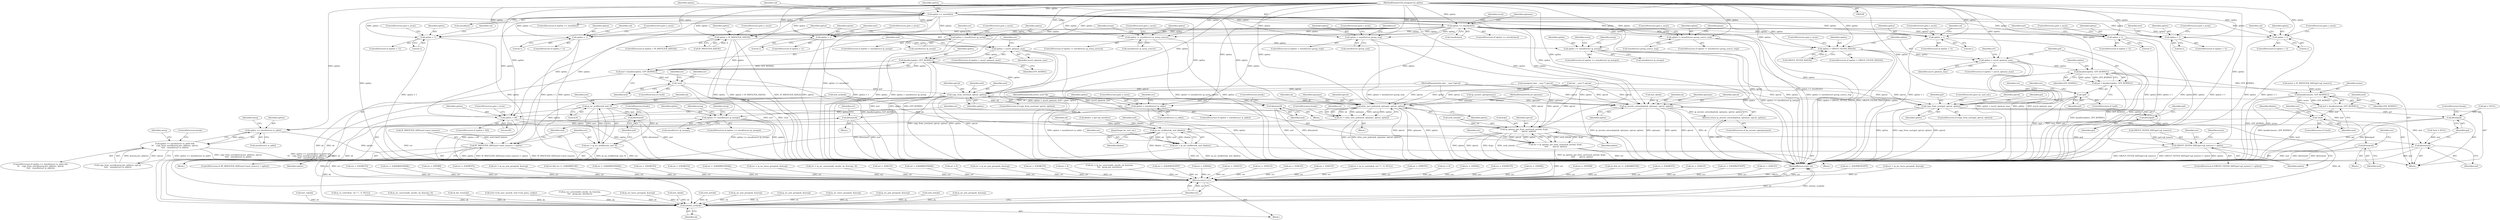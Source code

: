 digraph "0_linux_f6d8bd051c391c1c0458a30b2a7abcd939329259_26@API" {
"1000227" [label="(Call,optlen >= sizeof(char))"];
"1000211" [label="(Call,optlen >= sizeof(int))"];
"1000113" [label="(MethodParameterIn,unsigned int optlen)"];
"1000251" [label="(Call,ip_mroute_setsockopt(sk, optname, optval, optlen))"];
"1000250" [label="(Return,return ip_mroute_setsockopt(sk, optname, optval, optlen);)"];
"1000271" [label="(Call,optlen > 40)"];
"1000277" [label="(Call,ip_options_get_from_user(sock_net(sk), &opt,\n \t\t\t\t\t       optval, optlen))"];
"1000275" [label="(Call,err = ip_options_get_from_user(sock_net(sk), &opt,\n \t\t\t\t\t       optval, optlen))"];
"1001712" [label="(Return,return err;)"];
"1000505" [label="(Call,optlen < 1)"];
"1000615" [label="(Call,optlen < 1)"];
"1000644" [label="(Call,optlen < 1)"];
"1000671" [label="(Call,optlen < sizeof(struct in_addr))"];
"1000681" [label="(Call,optlen >= sizeof(struct ip_mreqn))"];
"1000704" [label="(Call,optlen >= sizeof(struct in_addr))"];
"1000703" [label="(Call,optlen >= sizeof(struct in_addr) &&\n\t\t\t    copy_from_user(&mreq.imr_address, optval,\n\t\t\t\t\t   sizeof(struct in_addr)))"];
"1000837" [label="(Call,optlen < sizeof(struct ip_mreq))"];
"1000847" [label="(Call,optlen >= sizeof(struct ip_mreqn))"];
"1000898" [label="(Call,optlen < IP_MSFILTER_SIZE(0))"];
"1000904" [label="(Call,optlen > sysctl_optmem_max)"];
"1000915" [label="(Call,kmalloc(optlen, GFP_KERNEL))"];
"1000913" [label="(Call,msf = kmalloc(optlen, GFP_KERNEL))"];
"1000919" [label="(Call,!msf)"];
"1000932" [label="(Call,copy_from_user(msf, optval, optlen))"];
"1000937" [label="(Call,kfree(msf))"];
"1000953" [label="(Call,kfree(msf))"];
"1000961" [label="(Call,IP_MSFILTER_SIZE(msf->imsf_numsrc) > optlen)"];
"1000968" [label="(Call,kfree(msf))"];
"1000977" [label="(Call,ip_mc_msfilter(sk, msf, 0))"];
"1000975" [label="(Call,err = ip_mc_msfilter(sk, msf, 0))"];
"1000981" [label="(Call,kfree(msf))"];
"1001710" [label="(Call,release_sock(sk))"];
"1000993" [label="(Call,optlen != sizeof(struct ip_mreq_source))"];
"1001109" [label="(Call,optlen < sizeof(struct group_req))"];
"1001190" [label="(Call,optlen != sizeof(struct group_source_req))"];
"1001390" [label="(Call,optlen < GROUP_FILTER_SIZE(0))"];
"1001396" [label="(Call,optlen > sysctl_optmem_max)"];
"1001407" [label="(Call,kmalloc(optlen, GFP_KERNEL))"];
"1001405" [label="(Call,gsf = kmalloc(optlen, GFP_KERNEL))"];
"1001411" [label="(Call,!gsf)"];
"1001424" [label="(Call,copy_from_user(gsf, optval, optlen))"];
"1001448" [label="(Call,GROUP_FILTER_SIZE(gsf->gf_numsrc) > optlen)"];
"1001577" [label="(Call,kfree(gsf))"];
"1001591" [label="(Call,kfree(gsf))"];
"1001468" [label="(Call,kmalloc(msize, GFP_KERNEL))"];
"1001466" [label="(Call,msf = kmalloc(msize, GFP_KERNEL))"];
"1001472" [label="(Call,!msf)"];
"1001584" [label="(Call,ip_mc_msfilter(sk, msf, ifindex))"];
"1001582" [label="(Call,err = ip_mc_msfilter(sk, msf, ifindex))"];
"1001589" [label="(Call,kfree(msf))"];
"1001596" [label="(Call,optlen < 1)"];
"1001628" [label="(Call,optlen < 1)"];
"1001653" [label="(Call,xfrm_user_policy(sk, optname, optval, optlen))"];
"1001651" [label="(Call,err = xfrm_user_policy(sk, optname, optval, optlen))"];
"1001671" [label="(Call,optlen < 1)"];
"1001685" [label="(Call,optlen < 1)"];
"1000508" [label="(ControlStructure,goto e_inval;)"];
"1001415" [label="(Identifier,err)"];
"1001685" [label="(Call,optlen < 1)"];
"1000905" [label="(Identifier,optlen)"];
"1000506" [label="(Identifier,optlen)"];
"1001425" [label="(Identifier,gsf)"];
"1001115" [label="(Identifier,err)"];
"1001656" [label="(Identifier,optval)"];
"1000295" [label="(Call,inet_csk(sk))"];
"1000507" [label="(Literal,1)"];
"1001390" [label="(Call,optlen < GROUP_FILTER_SIZE(0))"];
"1001395" [label="(ControlStructure,if (optlen > sysctl_optmem_max))"];
"1000673" [label="(Call,sizeof(struct in_addr))"];
"1001687" [label="(Literal,1)"];
"1000826" [label="(Call,err = -EPROTO)"];
"1001453" [label="(Identifier,optlen)"];
"1000981" [label="(Call,kfree(msf))"];
"1001713" [label="(Identifier,err)"];
"1001592" [label="(Identifier,gsf)"];
"1000969" [label="(Identifier,msf)"];
"1000670" [label="(ControlStructure,if (optlen < sizeof(struct in_addr)))"];
"1000210" [label="(ControlStructure,if (optlen >= sizeof(int)))"];
"1000704" [label="(Call,optlen >= sizeof(struct in_addr))"];
"1000235" [label="(Identifier,ucval)"];
"1000961" [label="(Call,IP_MSFILTER_SIZE(msf->imsf_numsrc) > optlen)"];
"1000247" [label="(ControlStructure,if (ip_mroute_opt(optname)))"];
"1000254" [label="(Identifier,optval)"];
"1000997" [label="(ControlStructure,goto e_inval;)"];
"1000253" [label="(Identifier,optname)"];
"1001579" [label="(Call,gsf = NULL)"];
"1001394" [label="(ControlStructure,goto e_inval;)"];
"1001408" [label="(Identifier,optlen)"];
"1000213" [label="(Call,sizeof(int))"];
"1000276" [label="(Identifier,err)"];
"1001467" [label="(Identifier,msf)"];
"1000274" [label="(ControlStructure,goto e_inval;)"];
"1001618" [label="(Call,ip_ra_control(sk, val ? 1 : 0, NULL))"];
"1001094" [label="(Call,ip_mc_source(add, omode, sk, &mreqs, 0))"];
"1000256" [label="(Call,err = 0)"];
"1000919" [label="(Call,!msf)"];
"1000849" [label="(Call,sizeof(struct ip_mreqn))"];
"1001392" [label="(Call,GROUP_FILTER_SIZE(0))"];
"1001412" [label="(Identifier,gsf)"];
"1000112" [label="(MethodParameterIn,char __user *optval)"];
"1001652" [label="(Identifier,err)"];
"1000864" [label="(Identifier,mreq)"];
"1000933" [label="(Identifier,msf)"];
"1001673" [label="(Literal,1)"];
"1000273" [label="(Literal,40)"];
"1000938" [label="(Identifier,msf)"];
"1000680" [label="(ControlStructure,if (optlen >= sizeof(struct ip_mreqn)))"];
"1000212" [label="(Identifier,optlen)"];
"1000953" [label="(Call,kfree(msf))"];
"1001674" [label="(ControlStructure,goto e_inval;)"];
"1000785" [label="(Call,err = -EINVAL)"];
"1001442" [label="(Call,err = -ENOBUFS)"];
"1000970" [label="(Call,err = -EINVAL)"];
"1000982" [label="(Identifier,msf)"];
"1000500" [label="(Call,sk_dst_reset(sk))"];
"1000277" [label="(Call,ip_options_get_from_user(sock_net(sk), &opt,\n \t\t\t\t\t       optval, optlen))"];
"1000915" [label="(Call,kmalloc(optlen, GFP_KERNEL))"];
"1001396" [label="(Call,optlen > sysctl_optmem_max)"];
"1001420" [label="(Identifier,err)"];
"1001398" [label="(Identifier,sysctl_optmem_max)"];
"1001677" [label="(Identifier,inet)"];
"1000689" [label="(Identifier,mreq)"];
"1000706" [label="(Call,sizeof(struct in_addr))"];
"1001711" [label="(Identifier,sk)"];
"1000909" [label="(Identifier,err)"];
"1000962" [label="(Call,IP_MSFILTER_SIZE(msf->imsf_numsrc))"];
"1001109" [label="(Call,optlen < sizeof(struct group_req))"];
"1001582" [label="(Call,err = ip_mc_msfilter(sk, msf, ifindex))"];
"1001665" [label="(Call,err = -EPERM)"];
"1000343" [label="(Call,icsk->icsk_sync_mss(sk, icsk->icsk_pmtu_cookie))"];
"1001376" [label="(Block,)"];
"1001476" [label="(Identifier,err)"];
"1001595" [label="(ControlStructure,if (optlen < 1))"];
"1001630" [label="(Literal,1)"];
"1000683" [label="(Call,sizeof(struct ip_mreqn))"];
"1001411" [label="(Call,!gsf)"];
"1001654" [label="(Identifier,sk)"];
"1001634" [label="(Identifier,inet)"];
"1000931" [label="(ControlStructure,if (copy_from_user(msf, optval, optlen)))"];
"1001589" [label="(Call,kfree(msf))"];
"1001071" [label="(Call,err && err != -EADDRINUSE)"];
"1001409" [label="(Identifier,GFP_KERNEL)"];
"1001414" [label="(Call,err = -ENOBUFS)"];
"1000617" [label="(Literal,1)"];
"1001597" [label="(Identifier,optlen)"];
"1000275" [label="(Call,err = ip_options_get_from_user(sock_net(sk), &opt,\n \t\t\t\t\t       optval, optlen))"];
"1000676" [label="(Call,err = -EFAULT)"];
"1000270" [label="(ControlStructure,if (optlen > 40))"];
"1000646" [label="(Literal,1)"];
"1000954" [label="(Identifier,msf)"];
"1001593" [label="(ControlStructure,break;)"];
"1000932" [label="(Call,copy_from_user(msf, optval, optlen))"];
"1000559" [label="(Call,err = -ENOPROTOOPT)"];
"1001670" [label="(ControlStructure,if (optlen < 1))"];
"1000960" [label="(ControlStructure,if (IP_MSFILTER_SIZE(msf->imsf_numsrc) > optlen))"];
"1000927" [label="(Call,err = -EFAULT)"];
"1000614" [label="(ControlStructure,if (optlen < 1))"];
"1001631" [label="(ControlStructure,goto e_inval;)"];
"1001428" [label="(ControlStructure,goto mc_msf_out;)"];
"1001705" [label="(Call,err = -ENOPROTOOPT)"];
"1000917" [label="(Identifier,GFP_KERNEL)"];
"1001591" [label="(Call,kfree(gsf))"];
"1000980" [label="(Literal,0)"];
"1001599" [label="(ControlStructure,goto e_inval;)"];
"1000836" [label="(ControlStructure,if (optlen < sizeof(struct ip_mreq)))"];
"1000903" [label="(ControlStructure,if (optlen > sysctl_optmem_max))"];
"1000280" [label="(Call,&opt)"];
"1001423" [label="(ControlStructure,if (copy_from_user(gsf, optval, optlen)))"];
"1000621" [label="(Identifier,val)"];
"1001460" [label="(Call,msize = IP_MSFILTER_SIZE(gsf->gf_numsrc))"];
"1001651" [label="(Call,err = xfrm_user_policy(sk, optname, optval, optlen))"];
"1000111" [label="(MethodParameterIn,int optname)"];
"1000916" [label="(Identifier,optlen)"];
"1000887" [label="(Call,err = ip_mc_leave_group(sk, &mreq))"];
"1000895" [label="(Block,)"];
"1000904" [label="(Call,optlen > sysctl_optmem_max)"];
"1000705" [label="(Identifier,optlen)"];
"1000920" [label="(Identifier,msf)"];
"1001584" [label="(Call,ip_mc_msfilter(sk, msf, ifindex))"];
"1001365" [label="(Call,ip_mc_source(add, omode, sk, &mreqs,\n\t\t\t\t   greqs.gsr_interface))"];
"1001577" [label="(Call,kfree(gsf))"];
"1000993" [label="(Call,optlen != sizeof(struct ip_mreq_source))"];
"1001583" [label="(Identifier,err)"];
"1001470" [label="(Identifier,GFP_KERNEL)"];
"1001473" [label="(Identifier,msf)"];
"1000955" [label="(Call,err = -ENOBUFS)"];
"1000976" [label="(Identifier,err)"];
"1001194" [label="(ControlStructure,goto e_inval;)"];
"1000977" [label="(Call,ip_mc_msfilter(sk, msf, 0))"];
"1001448" [label="(Call,GROUP_FILTER_SIZE(gsf->gf_numsrc) > optlen)"];
"1001189" [label="(ControlStructure,if (optlen != sizeof(struct group_source_req)))"];
"1001174" [label="(Call,ip_mc_leave_group(sk, &mreq))"];
"1001627" [label="(ControlStructure,if (optlen < 1))"];
"1000647" [label="(ControlStructure,goto e_inval;)"];
"1001391" [label="(Identifier,optlen)"];
"1000250" [label="(Return,return ip_mroute_setsockopt(sk, optname, optval, optlen);)"];
"1000265" [label="(Block,)"];
"1000832" [label="(Call,inet_sk(sk))"];
"1001712" [label="(Return,return err;)"];
"1000775" [label="(Call,err = -EADDRNOTAVAIL)"];
"1001688" [label="(ControlStructure,goto e_inval;)"];
"1000837" [label="(Call,optlen < sizeof(struct ip_mreq))"];
"1000978" [label="(Identifier,sk)"];
"1001642" [label="(Call,err = -EPERM)"];
"1001603" [label="(Identifier,val)"];
"1000283" [label="(Identifier,optlen)"];
"1001475" [label="(Call,err = -ENOBUFS)"];
"1000952" [label="(Block,)"];
"1000880" [label="(Call,err = ip_mc_join_group(sk, &mreq))"];
"1001335" [label="(Call,err && err != -EADDRINUSE)"];
"1000966" [label="(Identifier,optlen)"];
"1000944" [label="(Identifier,msf)"];
"1001629" [label="(Identifier,optlen)"];
"1001585" [label="(Identifier,sk)"];
"1000227" [label="(Call,optlen >= sizeof(char))"];
"1001447" [label="(ControlStructure,if (GROUP_FILTER_SIZE(gsf->gf_numsrc) > optlen))"];
"1000109" [label="(MethodParameterIn,struct sock *sk)"];
"1001225" [label="(Call,err = -EADDRNOTAVAIL)"];
"1000995" [label="(Call,sizeof(struct ip_mreq_source))"];
"1001405" [label="(Call,gsf = kmalloc(optlen, GFP_KERNEL))"];
"1000847" [label="(Call,optlen >= sizeof(struct ip_mreqn))"];
"1000720" [label="(Identifier,mreq)"];
"1000236" [label="(Call,(unsigned char __user *) optval)"];
"1001424" [label="(Call,copy_from_user(gsf, optval, optlen))"];
"1000682" [label="(Identifier,optlen)"];
"1000263" [label="(Block,)"];
"1001466" [label="(Call,msf = kmalloc(msize, GFP_KERNEL))"];
"1000681" [label="(Call,optlen >= sizeof(struct ip_mreqn))"];
"1000922" [label="(Call,err = -ENOBUFS)"];
"1000848" [label="(Identifier,optlen)"];
"1000251" [label="(Call,ip_mroute_setsockopt(sk, optname, optval, optlen))"];
"1001461" [label="(Identifier,msize)"];
"1000936" [label="(Block,)"];
"1001684" [label="(ControlStructure,if (optlen < 1))"];
"1001400" [label="(Call,err = -ENOBUFS)"];
"1001192" [label="(Call,sizeof(struct group_source_req))"];
"1000716" [label="(ControlStructure,break;)"];
"1000913" [label="(Call,msf = kmalloc(optlen, GFP_KERNEL))"];
"1001587" [label="(Identifier,ifindex)"];
"1000939" [label="(ControlStructure,break;)"];
"1001469" [label="(Identifier,msize)"];
"1000282" [label="(Identifier,optval)"];
"1000285" [label="(Identifier,err)"];
"1000971" [label="(Identifier,err)"];
"1001500" [label="(Call,err = -EADDRNOTAVAIL)"];
"1001401" [label="(Identifier,err)"];
"1001108" [label="(ControlStructure,if (optlen < sizeof(struct group_req)))"];
"1001580" [label="(Identifier,gsf)"];
"1001672" [label="(Identifier,optlen)"];
"1000248" [label="(Call,ip_mroute_opt(optname))"];
"1000838" [label="(Identifier,optlen)"];
"1000902" [label="(ControlStructure,goto e_inval;)"];
"1000271" [label="(Call,optlen > 40)"];
"1001426" [label="(Identifier,optval)"];
"1001628" [label="(Call,optlen < 1)"];
"1001471" [label="(ControlStructure,if (!msf))"];
"1001172" [label="(Call,err = ip_mc_leave_group(sk, &mreq))"];
"1000671" [label="(Call,optlen < sizeof(struct in_addr))"];
"1000615" [label="(Call,optlen < 1)"];
"1000750" [label="(Call,sock_net(sk))"];
"1001092" [label="(Call,err = ip_mc_source(add, omode, sk, &mreqs, 0))"];
"1000672" [label="(Identifier,optlen)"];
"1001598" [label="(Literal,1)"];
"1001655" [label="(Identifier,optname)"];
"1000643" [label="(ControlStructure,if (optlen < 1))"];
"1001066" [label="(Call,ip_mc_join_group(sk, &mreq))"];
"1000839" [label="(Call,sizeof(struct ip_mreq))"];
"1001449" [label="(Call,GROUP_FILTER_SIZE(gsf->gf_numsrc))"];
"1000229" [label="(Call,sizeof(char))"];
"1000900" [label="(Call,IP_MSFILTER_SIZE(0))"];
"1000645" [label="(Identifier,optlen)"];
"1000937" [label="(Call,kfree(msf))"];
"1000934" [label="(Identifier,optval)"];
"1000272" [label="(Identifier,optlen)"];
"1000842" [label="(Call,err = -EFAULT)"];
"1000113" [label="(MethodParameterIn,unsigned int optlen)"];
"1001653" [label="(Call,xfrm_user_policy(sk, optname, optval, optlen))"];
"1001407" [label="(Call,kmalloc(optlen, GFP_KERNEL))"];
"1001533" [label="(Call,err = -EADDRNOTAVAIL)"];
"1000979" [label="(Identifier,msf)"];
"1001481" [label="(Identifier,ifindex)"];
"1000219" [label="(Call,(int __user *) optval)"];
"1000743" [label="(Call,err = 0)"];
"1000897" [label="(ControlStructure,if (optlen < IP_MSFILTER_SIZE(0)))"];
"1000956" [label="(Identifier,err)"];
"1001110" [label="(Identifier,optlen)"];
"1000644" [label="(Call,optlen < 1)"];
"1001191" [label="(Identifier,optlen)"];
"1000211" [label="(Call,optlen >= sizeof(int))"];
"1001578" [label="(Identifier,gsf)"];
"1000711" [label="(Identifier,mreq)"];
"1001588" [label="(JumpTarget,mc_msf_out:)"];
"1001113" [label="(ControlStructure,goto e_inval;)"];
"1000992" [label="(ControlStructure,if (optlen != sizeof(struct ip_mreq_source)))"];
"1001379" [label="(Call,*msf = NULL)"];
"1001657" [label="(Identifier,optlen)"];
"1000923" [label="(Identifier,err)"];
"1000226" [label="(ControlStructure,if (optlen >= sizeof(char)))"];
"1001167" [label="(Call,ip_mc_join_group(sk, &mreq))"];
"1000994" [label="(Identifier,optlen)"];
"1000889" [label="(Call,ip_mc_leave_group(sk, &mreq))"];
"1000249" [label="(Identifier,optname)"];
"1001720" [label="(MethodReturn,static int)"];
"1000708" [label="(Call,copy_from_user(&mreq.imr_address, optval,\n\t\t\t\t\t   sizeof(struct in_addr)))"];
"1000882" [label="(Call,ip_mc_join_group(sk, &mreq))"];
"1001165" [label="(Call,err = ip_mc_join_group(sk, &mreq))"];
"1000618" [label="(ControlStructure,goto e_inval;)"];
"1000118" [label="(Call,inet_sk(sk))"];
"1000908" [label="(Call,err = -ENOBUFS)"];
"1000899" [label="(Identifier,optlen)"];
"1000770" [label="(Call,sock_net(sk))"];
"1000512" [label="(Identifier,val)"];
"1001596" [label="(Call,optlen < 1)"];
"1001671" [label="(Call,optlen < 1)"];
"1001692" [label="(Identifier,val)"];
"1000818" [label="(Call,err = 0)"];
"1000616" [label="(Identifier,optlen)"];
"1000928" [label="(Identifier,err)"];
"1001363" [label="(Call,err = ip_mc_source(add, omode, sk, &mreqs,\n\t\t\t\t   greqs.gsr_interface))"];
"1000278" [label="(Call,sock_net(sk))"];
"1000675" [label="(ControlStructure,goto e_inval;)"];
"1000228" [label="(Identifier,optlen)"];
"1001480" [label="(Call,ifindex = gsf->gf_interface)"];
"1001456" [label="(Identifier,err)"];
"1000975" [label="(Call,err = ip_mc_msfilter(sk, msf, 0))"];
"1000537" [label="(Call,err = -ENOPROTOOPT)"];
"1000935" [label="(Identifier,optlen)"];
"1001330" [label="(Call,ip_mc_join_group(sk, &mreq))"];
"1001389" [label="(ControlStructure,if (optlen < GROUP_FILTER_SIZE(0)))"];
"1001590" [label="(Identifier,msf)"];
"1000114" [label="(Block,)"];
"1001710" [label="(Call,release_sock(sk))"];
"1000843" [label="(Identifier,err)"];
"1001455" [label="(Call,err = -EINVAL)"];
"1000504" [label="(ControlStructure,if (optlen < 1))"];
"1000967" [label="(Block,)"];
"1001001" [label="(Identifier,mreqs)"];
"1001410" [label="(ControlStructure,if (!gsf))"];
"1000983" [label="(ControlStructure,break;)"];
"1000918" [label="(ControlStructure,if (!msf))"];
"1000968" [label="(Call,kfree(msf))"];
"1001397" [label="(Identifier,optlen)"];
"1001658" [label="(ControlStructure,break;)"];
"1001006" [label="(Call,err = -EFAULT)"];
"1001433" [label="(Identifier,gsf)"];
"1001419" [label="(Call,err = -EFAULT)"];
"1001190" [label="(Call,optlen != sizeof(struct group_source_req))"];
"1001427" [label="(Identifier,optlen)"];
"1000698" [label="(Identifier,mreq)"];
"1001406" [label="(Identifier,gsf)"];
"1000846" [label="(ControlStructure,if (optlen >= sizeof(struct ip_mreqn)))"];
"1001203" [label="(Call,err = -EFAULT)"];
"1000914" [label="(Identifier,msf)"];
"1000677" [label="(Identifier,err)"];
"1001198" [label="(Identifier,greqs)"];
"1000906" [label="(Identifier,sysctl_optmem_max)"];
"1001111" [label="(Call,sizeof(struct group_req))"];
"1000703" [label="(Call,optlen >= sizeof(struct in_addr) &&\n\t\t\t    copy_from_user(&mreq.imr_address, optval,\n\t\t\t\t\t   sizeof(struct in_addr)))"];
"1001114" [label="(Call,err = -EFAULT)"];
"1000841" [label="(ControlStructure,goto e_inval;)"];
"1000505" [label="(Call,optlen < 1)"];
"1001468" [label="(Call,kmalloc(msize, GFP_KERNEL))"];
"1000650" [label="(Identifier,inet)"];
"1000259" [label="(Call,lock_sock(sk))"];
"1001616" [label="(Call,err = ip_ra_control(sk, val ? 1 : 0, NULL))"];
"1001686" [label="(Identifier,optlen)"];
"1000898" [label="(Call,optlen < IP_MSFILTER_SIZE(0))"];
"1000855" [label="(Identifier,mreq)"];
"1000702" [label="(ControlStructure,if (optlen >= sizeof(struct in_addr) &&\n\t\t\t    copy_from_user(&mreq.imr_address, optval,\n\t\t\t\t\t   sizeof(struct in_addr))))"];
"1001472" [label="(Call,!msf)"];
"1000218" [label="(Identifier,val)"];
"1000252" [label="(Identifier,sk)"];
"1001586" [label="(Identifier,msf)"];
"1000255" [label="(Identifier,optlen)"];
"1000227" -> "1000226"  [label="AST: "];
"1000227" -> "1000229"  [label="CFG: "];
"1000228" -> "1000227"  [label="AST: "];
"1000229" -> "1000227"  [label="AST: "];
"1000235" -> "1000227"  [label="CFG: "];
"1000249" -> "1000227"  [label="CFG: "];
"1000227" -> "1001720"  [label="DDG: optlen >= sizeof(char)"];
"1000227" -> "1001720"  [label="DDG: optlen"];
"1000211" -> "1000227"  [label="DDG: optlen"];
"1000113" -> "1000227"  [label="DDG: optlen"];
"1000227" -> "1000251"  [label="DDG: optlen"];
"1000227" -> "1000271"  [label="DDG: optlen"];
"1000227" -> "1000505"  [label="DDG: optlen"];
"1000227" -> "1000615"  [label="DDG: optlen"];
"1000227" -> "1000644"  [label="DDG: optlen"];
"1000227" -> "1000671"  [label="DDG: optlen"];
"1000227" -> "1000837"  [label="DDG: optlen"];
"1000227" -> "1000898"  [label="DDG: optlen"];
"1000227" -> "1000993"  [label="DDG: optlen"];
"1000227" -> "1001109"  [label="DDG: optlen"];
"1000227" -> "1001190"  [label="DDG: optlen"];
"1000227" -> "1001390"  [label="DDG: optlen"];
"1000227" -> "1001596"  [label="DDG: optlen"];
"1000227" -> "1001628"  [label="DDG: optlen"];
"1000227" -> "1001653"  [label="DDG: optlen"];
"1000227" -> "1001671"  [label="DDG: optlen"];
"1000227" -> "1001685"  [label="DDG: optlen"];
"1000211" -> "1000210"  [label="AST: "];
"1000211" -> "1000213"  [label="CFG: "];
"1000212" -> "1000211"  [label="AST: "];
"1000213" -> "1000211"  [label="AST: "];
"1000218" -> "1000211"  [label="CFG: "];
"1000228" -> "1000211"  [label="CFG: "];
"1000211" -> "1001720"  [label="DDG: optlen"];
"1000211" -> "1001720"  [label="DDG: optlen >= sizeof(int)"];
"1000113" -> "1000211"  [label="DDG: optlen"];
"1000211" -> "1000251"  [label="DDG: optlen"];
"1000211" -> "1000271"  [label="DDG: optlen"];
"1000211" -> "1000505"  [label="DDG: optlen"];
"1000211" -> "1000615"  [label="DDG: optlen"];
"1000211" -> "1000644"  [label="DDG: optlen"];
"1000211" -> "1000671"  [label="DDG: optlen"];
"1000211" -> "1000837"  [label="DDG: optlen"];
"1000211" -> "1000898"  [label="DDG: optlen"];
"1000211" -> "1000993"  [label="DDG: optlen"];
"1000211" -> "1001109"  [label="DDG: optlen"];
"1000211" -> "1001190"  [label="DDG: optlen"];
"1000211" -> "1001390"  [label="DDG: optlen"];
"1000211" -> "1001596"  [label="DDG: optlen"];
"1000211" -> "1001628"  [label="DDG: optlen"];
"1000211" -> "1001653"  [label="DDG: optlen"];
"1000211" -> "1001671"  [label="DDG: optlen"];
"1000211" -> "1001685"  [label="DDG: optlen"];
"1000113" -> "1000108"  [label="AST: "];
"1000113" -> "1001720"  [label="DDG: optlen"];
"1000113" -> "1000251"  [label="DDG: optlen"];
"1000113" -> "1000271"  [label="DDG: optlen"];
"1000113" -> "1000277"  [label="DDG: optlen"];
"1000113" -> "1000505"  [label="DDG: optlen"];
"1000113" -> "1000615"  [label="DDG: optlen"];
"1000113" -> "1000644"  [label="DDG: optlen"];
"1000113" -> "1000671"  [label="DDG: optlen"];
"1000113" -> "1000681"  [label="DDG: optlen"];
"1000113" -> "1000704"  [label="DDG: optlen"];
"1000113" -> "1000837"  [label="DDG: optlen"];
"1000113" -> "1000847"  [label="DDG: optlen"];
"1000113" -> "1000898"  [label="DDG: optlen"];
"1000113" -> "1000904"  [label="DDG: optlen"];
"1000113" -> "1000915"  [label="DDG: optlen"];
"1000113" -> "1000932"  [label="DDG: optlen"];
"1000113" -> "1000961"  [label="DDG: optlen"];
"1000113" -> "1000993"  [label="DDG: optlen"];
"1000113" -> "1001109"  [label="DDG: optlen"];
"1000113" -> "1001190"  [label="DDG: optlen"];
"1000113" -> "1001390"  [label="DDG: optlen"];
"1000113" -> "1001396"  [label="DDG: optlen"];
"1000113" -> "1001407"  [label="DDG: optlen"];
"1000113" -> "1001424"  [label="DDG: optlen"];
"1000113" -> "1001448"  [label="DDG: optlen"];
"1000113" -> "1001596"  [label="DDG: optlen"];
"1000113" -> "1001628"  [label="DDG: optlen"];
"1000113" -> "1001653"  [label="DDG: optlen"];
"1000113" -> "1001671"  [label="DDG: optlen"];
"1000113" -> "1001685"  [label="DDG: optlen"];
"1000251" -> "1000250"  [label="AST: "];
"1000251" -> "1000255"  [label="CFG: "];
"1000252" -> "1000251"  [label="AST: "];
"1000253" -> "1000251"  [label="AST: "];
"1000254" -> "1000251"  [label="AST: "];
"1000255" -> "1000251"  [label="AST: "];
"1000250" -> "1000251"  [label="CFG: "];
"1000251" -> "1001720"  [label="DDG: ip_mroute_setsockopt(sk, optname, optval, optlen)"];
"1000251" -> "1001720"  [label="DDG: optname"];
"1000251" -> "1001720"  [label="DDG: optlen"];
"1000251" -> "1001720"  [label="DDG: optval"];
"1000251" -> "1001720"  [label="DDG: sk"];
"1000251" -> "1000250"  [label="DDG: ip_mroute_setsockopt(sk, optname, optval, optlen)"];
"1000118" -> "1000251"  [label="DDG: sk"];
"1000109" -> "1000251"  [label="DDG: sk"];
"1000248" -> "1000251"  [label="DDG: optname"];
"1000111" -> "1000251"  [label="DDG: optname"];
"1000219" -> "1000251"  [label="DDG: optval"];
"1000236" -> "1000251"  [label="DDG: optval"];
"1000112" -> "1000251"  [label="DDG: optval"];
"1000250" -> "1000247"  [label="AST: "];
"1001720" -> "1000250"  [label="CFG: "];
"1000250" -> "1001720"  [label="DDG: <RET>"];
"1000271" -> "1000270"  [label="AST: "];
"1000271" -> "1000273"  [label="CFG: "];
"1000272" -> "1000271"  [label="AST: "];
"1000273" -> "1000271"  [label="AST: "];
"1000274" -> "1000271"  [label="CFG: "];
"1000276" -> "1000271"  [label="CFG: "];
"1000271" -> "1001720"  [label="DDG: optlen"];
"1000271" -> "1001720"  [label="DDG: optlen > 40"];
"1000271" -> "1000277"  [label="DDG: optlen"];
"1000277" -> "1000275"  [label="AST: "];
"1000277" -> "1000283"  [label="CFG: "];
"1000278" -> "1000277"  [label="AST: "];
"1000280" -> "1000277"  [label="AST: "];
"1000282" -> "1000277"  [label="AST: "];
"1000283" -> "1000277"  [label="AST: "];
"1000275" -> "1000277"  [label="CFG: "];
"1000277" -> "1001720"  [label="DDG: optval"];
"1000277" -> "1001720"  [label="DDG: &opt"];
"1000277" -> "1001720"  [label="DDG: sock_net(sk)"];
"1000277" -> "1001720"  [label="DDG: optlen"];
"1000277" -> "1000275"  [label="DDG: sock_net(sk)"];
"1000277" -> "1000275"  [label="DDG: &opt"];
"1000277" -> "1000275"  [label="DDG: optval"];
"1000277" -> "1000275"  [label="DDG: optlen"];
"1000278" -> "1000277"  [label="DDG: sk"];
"1000219" -> "1000277"  [label="DDG: optval"];
"1000236" -> "1000277"  [label="DDG: optval"];
"1000112" -> "1000277"  [label="DDG: optval"];
"1000275" -> "1000265"  [label="AST: "];
"1000276" -> "1000275"  [label="AST: "];
"1000285" -> "1000275"  [label="CFG: "];
"1000275" -> "1001720"  [label="DDG: err"];
"1000275" -> "1001720"  [label="DDG: ip_options_get_from_user(sock_net(sk), &opt,\n \t\t\t\t\t       optval, optlen)"];
"1000275" -> "1001712"  [label="DDG: err"];
"1001712" -> "1000114"  [label="AST: "];
"1001712" -> "1001713"  [label="CFG: "];
"1001713" -> "1001712"  [label="AST: "];
"1001720" -> "1001712"  [label="CFG: "];
"1001712" -> "1001720"  [label="DDG: <RET>"];
"1001713" -> "1001712"  [label="DDG: err"];
"1001642" -> "1001712"  [label="DDG: err"];
"1000559" -> "1001712"  [label="DDG: err"];
"1000826" -> "1001712"  [label="DDG: err"];
"1000676" -> "1001712"  [label="DDG: err"];
"1001475" -> "1001712"  [label="DDG: err"];
"1001006" -> "1001712"  [label="DDG: err"];
"1001582" -> "1001712"  [label="DDG: err"];
"1000785" -> "1001712"  [label="DDG: err"];
"1001335" -> "1001712"  [label="DDG: err"];
"1000256" -> "1001712"  [label="DDG: err"];
"1000955" -> "1001712"  [label="DDG: err"];
"1001442" -> "1001712"  [label="DDG: err"];
"1000908" -> "1001712"  [label="DDG: err"];
"1000842" -> "1001712"  [label="DDG: err"];
"1001165" -> "1001712"  [label="DDG: err"];
"1000880" -> "1001712"  [label="DDG: err"];
"1000775" -> "1001712"  [label="DDG: err"];
"1000743" -> "1001712"  [label="DDG: err"];
"1001414" -> "1001712"  [label="DDG: err"];
"1001533" -> "1001712"  [label="DDG: err"];
"1001705" -> "1001712"  [label="DDG: err"];
"1001172" -> "1001712"  [label="DDG: err"];
"1001071" -> "1001712"  [label="DDG: err"];
"1001665" -> "1001712"  [label="DDG: err"];
"1001455" -> "1001712"  [label="DDG: err"];
"1001114" -> "1001712"  [label="DDG: err"];
"1001363" -> "1001712"  [label="DDG: err"];
"1000970" -> "1001712"  [label="DDG: err"];
"1001203" -> "1001712"  [label="DDG: err"];
"1001616" -> "1001712"  [label="DDG: err"];
"1000922" -> "1001712"  [label="DDG: err"];
"1001225" -> "1001712"  [label="DDG: err"];
"1000887" -> "1001712"  [label="DDG: err"];
"1000818" -> "1001712"  [label="DDG: err"];
"1001092" -> "1001712"  [label="DDG: err"];
"1000975" -> "1001712"  [label="DDG: err"];
"1001651" -> "1001712"  [label="DDG: err"];
"1000927" -> "1001712"  [label="DDG: err"];
"1000537" -> "1001712"  [label="DDG: err"];
"1001500" -> "1001712"  [label="DDG: err"];
"1001419" -> "1001712"  [label="DDG: err"];
"1001400" -> "1001712"  [label="DDG: err"];
"1000505" -> "1000504"  [label="AST: "];
"1000505" -> "1000507"  [label="CFG: "];
"1000506" -> "1000505"  [label="AST: "];
"1000507" -> "1000505"  [label="AST: "];
"1000508" -> "1000505"  [label="CFG: "];
"1000512" -> "1000505"  [label="CFG: "];
"1000505" -> "1001720"  [label="DDG: optlen"];
"1000505" -> "1001720"  [label="DDG: optlen < 1"];
"1000615" -> "1000614"  [label="AST: "];
"1000615" -> "1000617"  [label="CFG: "];
"1000616" -> "1000615"  [label="AST: "];
"1000617" -> "1000615"  [label="AST: "];
"1000618" -> "1000615"  [label="CFG: "];
"1000621" -> "1000615"  [label="CFG: "];
"1000615" -> "1001720"  [label="DDG: optlen"];
"1000615" -> "1001720"  [label="DDG: optlen < 1"];
"1000644" -> "1000643"  [label="AST: "];
"1000644" -> "1000646"  [label="CFG: "];
"1000645" -> "1000644"  [label="AST: "];
"1000646" -> "1000644"  [label="AST: "];
"1000647" -> "1000644"  [label="CFG: "];
"1000650" -> "1000644"  [label="CFG: "];
"1000644" -> "1001720"  [label="DDG: optlen < 1"];
"1000644" -> "1001720"  [label="DDG: optlen"];
"1000671" -> "1000670"  [label="AST: "];
"1000671" -> "1000673"  [label="CFG: "];
"1000672" -> "1000671"  [label="AST: "];
"1000673" -> "1000671"  [label="AST: "];
"1000675" -> "1000671"  [label="CFG: "];
"1000677" -> "1000671"  [label="CFG: "];
"1000671" -> "1001720"  [label="DDG: optlen"];
"1000671" -> "1001720"  [label="DDG: optlen < sizeof(struct in_addr)"];
"1000671" -> "1000681"  [label="DDG: optlen"];
"1000681" -> "1000680"  [label="AST: "];
"1000681" -> "1000683"  [label="CFG: "];
"1000682" -> "1000681"  [label="AST: "];
"1000683" -> "1000681"  [label="AST: "];
"1000689" -> "1000681"  [label="CFG: "];
"1000698" -> "1000681"  [label="CFG: "];
"1000681" -> "1001720"  [label="DDG: optlen >= sizeof(struct ip_mreqn)"];
"1000681" -> "1001720"  [label="DDG: optlen"];
"1000681" -> "1000704"  [label="DDG: optlen"];
"1000704" -> "1000703"  [label="AST: "];
"1000704" -> "1000706"  [label="CFG: "];
"1000705" -> "1000704"  [label="AST: "];
"1000706" -> "1000704"  [label="AST: "];
"1000711" -> "1000704"  [label="CFG: "];
"1000703" -> "1000704"  [label="CFG: "];
"1000704" -> "1001720"  [label="DDG: optlen"];
"1000704" -> "1000703"  [label="DDG: optlen"];
"1000703" -> "1000702"  [label="AST: "];
"1000703" -> "1000708"  [label="CFG: "];
"1000708" -> "1000703"  [label="AST: "];
"1000716" -> "1000703"  [label="CFG: "];
"1000720" -> "1000703"  [label="CFG: "];
"1000703" -> "1001720"  [label="DDG: copy_from_user(&mreq.imr_address, optval,\n\t\t\t\t\t   sizeof(struct in_addr))"];
"1000703" -> "1001720"  [label="DDG: optlen >= sizeof(struct in_addr) &&\n\t\t\t    copy_from_user(&mreq.imr_address, optval,\n\t\t\t\t\t   sizeof(struct in_addr))"];
"1000703" -> "1001720"  [label="DDG: optlen >= sizeof(struct in_addr)"];
"1000708" -> "1000703"  [label="DDG: &mreq.imr_address"];
"1000708" -> "1000703"  [label="DDG: optval"];
"1000837" -> "1000836"  [label="AST: "];
"1000837" -> "1000839"  [label="CFG: "];
"1000838" -> "1000837"  [label="AST: "];
"1000839" -> "1000837"  [label="AST: "];
"1000841" -> "1000837"  [label="CFG: "];
"1000843" -> "1000837"  [label="CFG: "];
"1000837" -> "1001720"  [label="DDG: optlen"];
"1000837" -> "1001720"  [label="DDG: optlen < sizeof(struct ip_mreq)"];
"1000837" -> "1000847"  [label="DDG: optlen"];
"1000847" -> "1000846"  [label="AST: "];
"1000847" -> "1000849"  [label="CFG: "];
"1000848" -> "1000847"  [label="AST: "];
"1000849" -> "1000847"  [label="AST: "];
"1000855" -> "1000847"  [label="CFG: "];
"1000864" -> "1000847"  [label="CFG: "];
"1000847" -> "1001720"  [label="DDG: optlen"];
"1000847" -> "1001720"  [label="DDG: optlen >= sizeof(struct ip_mreqn)"];
"1000898" -> "1000897"  [label="AST: "];
"1000898" -> "1000900"  [label="CFG: "];
"1000899" -> "1000898"  [label="AST: "];
"1000900" -> "1000898"  [label="AST: "];
"1000902" -> "1000898"  [label="CFG: "];
"1000905" -> "1000898"  [label="CFG: "];
"1000898" -> "1001720"  [label="DDG: optlen"];
"1000898" -> "1001720"  [label="DDG: optlen < IP_MSFILTER_SIZE(0)"];
"1000898" -> "1001720"  [label="DDG: IP_MSFILTER_SIZE(0)"];
"1000900" -> "1000898"  [label="DDG: 0"];
"1000898" -> "1000904"  [label="DDG: optlen"];
"1000904" -> "1000903"  [label="AST: "];
"1000904" -> "1000906"  [label="CFG: "];
"1000905" -> "1000904"  [label="AST: "];
"1000906" -> "1000904"  [label="AST: "];
"1000909" -> "1000904"  [label="CFG: "];
"1000914" -> "1000904"  [label="CFG: "];
"1000904" -> "1001720"  [label="DDG: optlen > sysctl_optmem_max"];
"1000904" -> "1001720"  [label="DDG: optlen"];
"1000904" -> "1001720"  [label="DDG: sysctl_optmem_max"];
"1000904" -> "1000915"  [label="DDG: optlen"];
"1000915" -> "1000913"  [label="AST: "];
"1000915" -> "1000917"  [label="CFG: "];
"1000916" -> "1000915"  [label="AST: "];
"1000917" -> "1000915"  [label="AST: "];
"1000913" -> "1000915"  [label="CFG: "];
"1000915" -> "1001720"  [label="DDG: optlen"];
"1000915" -> "1001720"  [label="DDG: GFP_KERNEL"];
"1000915" -> "1000913"  [label="DDG: optlen"];
"1000915" -> "1000913"  [label="DDG: GFP_KERNEL"];
"1000915" -> "1000932"  [label="DDG: optlen"];
"1000913" -> "1000895"  [label="AST: "];
"1000914" -> "1000913"  [label="AST: "];
"1000920" -> "1000913"  [label="CFG: "];
"1000913" -> "1001720"  [label="DDG: kmalloc(optlen, GFP_KERNEL)"];
"1000913" -> "1000919"  [label="DDG: msf"];
"1000919" -> "1000918"  [label="AST: "];
"1000919" -> "1000920"  [label="CFG: "];
"1000920" -> "1000919"  [label="AST: "];
"1000923" -> "1000919"  [label="CFG: "];
"1000928" -> "1000919"  [label="CFG: "];
"1000919" -> "1001720"  [label="DDG: msf"];
"1000919" -> "1001720"  [label="DDG: !msf"];
"1000919" -> "1000932"  [label="DDG: msf"];
"1000932" -> "1000931"  [label="AST: "];
"1000932" -> "1000935"  [label="CFG: "];
"1000933" -> "1000932"  [label="AST: "];
"1000934" -> "1000932"  [label="AST: "];
"1000935" -> "1000932"  [label="AST: "];
"1000938" -> "1000932"  [label="CFG: "];
"1000944" -> "1000932"  [label="CFG: "];
"1000932" -> "1001720"  [label="DDG: optlen"];
"1000932" -> "1001720"  [label="DDG: optval"];
"1000932" -> "1001720"  [label="DDG: copy_from_user(msf, optval, optlen)"];
"1000219" -> "1000932"  [label="DDG: optval"];
"1000236" -> "1000932"  [label="DDG: optval"];
"1000112" -> "1000932"  [label="DDG: optval"];
"1000932" -> "1000937"  [label="DDG: msf"];
"1000932" -> "1000953"  [label="DDG: msf"];
"1000932" -> "1000961"  [label="DDG: optlen"];
"1000932" -> "1000968"  [label="DDG: msf"];
"1000932" -> "1000977"  [label="DDG: msf"];
"1000937" -> "1000936"  [label="AST: "];
"1000937" -> "1000938"  [label="CFG: "];
"1000938" -> "1000937"  [label="AST: "];
"1000939" -> "1000937"  [label="CFG: "];
"1000937" -> "1001720"  [label="DDG: kfree(msf)"];
"1000937" -> "1001720"  [label="DDG: msf"];
"1000953" -> "1000952"  [label="AST: "];
"1000953" -> "1000954"  [label="CFG: "];
"1000954" -> "1000953"  [label="AST: "];
"1000956" -> "1000953"  [label="CFG: "];
"1000953" -> "1001720"  [label="DDG: kfree(msf)"];
"1000953" -> "1001720"  [label="DDG: msf"];
"1000961" -> "1000960"  [label="AST: "];
"1000961" -> "1000966"  [label="CFG: "];
"1000962" -> "1000961"  [label="AST: "];
"1000966" -> "1000961"  [label="AST: "];
"1000969" -> "1000961"  [label="CFG: "];
"1000976" -> "1000961"  [label="CFG: "];
"1000961" -> "1001720"  [label="DDG: IP_MSFILTER_SIZE(msf->imsf_numsrc)"];
"1000961" -> "1001720"  [label="DDG: optlen"];
"1000961" -> "1001720"  [label="DDG: IP_MSFILTER_SIZE(msf->imsf_numsrc) > optlen"];
"1000962" -> "1000961"  [label="DDG: msf->imsf_numsrc"];
"1000968" -> "1000967"  [label="AST: "];
"1000968" -> "1000969"  [label="CFG: "];
"1000969" -> "1000968"  [label="AST: "];
"1000971" -> "1000968"  [label="CFG: "];
"1000968" -> "1001720"  [label="DDG: msf"];
"1000968" -> "1001720"  [label="DDG: kfree(msf)"];
"1000977" -> "1000975"  [label="AST: "];
"1000977" -> "1000980"  [label="CFG: "];
"1000978" -> "1000977"  [label="AST: "];
"1000979" -> "1000977"  [label="AST: "];
"1000980" -> "1000977"  [label="AST: "];
"1000975" -> "1000977"  [label="CFG: "];
"1000977" -> "1000975"  [label="DDG: sk"];
"1000977" -> "1000975"  [label="DDG: msf"];
"1000977" -> "1000975"  [label="DDG: 0"];
"1000259" -> "1000977"  [label="DDG: sk"];
"1000109" -> "1000977"  [label="DDG: sk"];
"1000977" -> "1000981"  [label="DDG: msf"];
"1000977" -> "1001710"  [label="DDG: sk"];
"1000975" -> "1000895"  [label="AST: "];
"1000976" -> "1000975"  [label="AST: "];
"1000982" -> "1000975"  [label="CFG: "];
"1000975" -> "1001720"  [label="DDG: ip_mc_msfilter(sk, msf, 0)"];
"1000975" -> "1001720"  [label="DDG: err"];
"1000981" -> "1000895"  [label="AST: "];
"1000981" -> "1000982"  [label="CFG: "];
"1000982" -> "1000981"  [label="AST: "];
"1000983" -> "1000981"  [label="CFG: "];
"1000981" -> "1001720"  [label="DDG: kfree(msf)"];
"1000981" -> "1001720"  [label="DDG: msf"];
"1001710" -> "1000114"  [label="AST: "];
"1001710" -> "1001711"  [label="CFG: "];
"1001711" -> "1001710"  [label="AST: "];
"1001713" -> "1001710"  [label="CFG: "];
"1001710" -> "1001720"  [label="DDG: sk"];
"1001710" -> "1001720"  [label="DDG: release_sock(sk)"];
"1000259" -> "1001710"  [label="DDG: sk"];
"1000343" -> "1001710"  [label="DDG: sk"];
"1000295" -> "1001710"  [label="DDG: sk"];
"1001653" -> "1001710"  [label="DDG: sk"];
"1001618" -> "1001710"  [label="DDG: sk"];
"1000889" -> "1001710"  [label="DDG: sk"];
"1000500" -> "1001710"  [label="DDG: sk"];
"1000750" -> "1001710"  [label="DDG: sk"];
"1001094" -> "1001710"  [label="DDG: sk"];
"1000882" -> "1001710"  [label="DDG: sk"];
"1001174" -> "1001710"  [label="DDG: sk"];
"1000832" -> "1001710"  [label="DDG: sk"];
"1001584" -> "1001710"  [label="DDG: sk"];
"1001066" -> "1001710"  [label="DDG: sk"];
"1001167" -> "1001710"  [label="DDG: sk"];
"1001330" -> "1001710"  [label="DDG: sk"];
"1000278" -> "1001710"  [label="DDG: sk"];
"1001365" -> "1001710"  [label="DDG: sk"];
"1000770" -> "1001710"  [label="DDG: sk"];
"1000109" -> "1001710"  [label="DDG: sk"];
"1000993" -> "1000992"  [label="AST: "];
"1000993" -> "1000995"  [label="CFG: "];
"1000994" -> "1000993"  [label="AST: "];
"1000995" -> "1000993"  [label="AST: "];
"1000997" -> "1000993"  [label="CFG: "];
"1001001" -> "1000993"  [label="CFG: "];
"1000993" -> "1001720"  [label="DDG: optlen != sizeof(struct ip_mreq_source)"];
"1000993" -> "1001720"  [label="DDG: optlen"];
"1001109" -> "1001108"  [label="AST: "];
"1001109" -> "1001111"  [label="CFG: "];
"1001110" -> "1001109"  [label="AST: "];
"1001111" -> "1001109"  [label="AST: "];
"1001113" -> "1001109"  [label="CFG: "];
"1001115" -> "1001109"  [label="CFG: "];
"1001109" -> "1001720"  [label="DDG: optlen"];
"1001109" -> "1001720"  [label="DDG: optlen < sizeof(struct group_req)"];
"1001190" -> "1001189"  [label="AST: "];
"1001190" -> "1001192"  [label="CFG: "];
"1001191" -> "1001190"  [label="AST: "];
"1001192" -> "1001190"  [label="AST: "];
"1001194" -> "1001190"  [label="CFG: "];
"1001198" -> "1001190"  [label="CFG: "];
"1001190" -> "1001720"  [label="DDG: optlen != sizeof(struct group_source_req)"];
"1001190" -> "1001720"  [label="DDG: optlen"];
"1001390" -> "1001389"  [label="AST: "];
"1001390" -> "1001392"  [label="CFG: "];
"1001391" -> "1001390"  [label="AST: "];
"1001392" -> "1001390"  [label="AST: "];
"1001394" -> "1001390"  [label="CFG: "];
"1001397" -> "1001390"  [label="CFG: "];
"1001390" -> "1001720"  [label="DDG: GROUP_FILTER_SIZE(0)"];
"1001390" -> "1001720"  [label="DDG: optlen"];
"1001390" -> "1001720"  [label="DDG: optlen < GROUP_FILTER_SIZE(0)"];
"1001392" -> "1001390"  [label="DDG: 0"];
"1001390" -> "1001396"  [label="DDG: optlen"];
"1001396" -> "1001395"  [label="AST: "];
"1001396" -> "1001398"  [label="CFG: "];
"1001397" -> "1001396"  [label="AST: "];
"1001398" -> "1001396"  [label="AST: "];
"1001401" -> "1001396"  [label="CFG: "];
"1001406" -> "1001396"  [label="CFG: "];
"1001396" -> "1001720"  [label="DDG: optlen"];
"1001396" -> "1001720"  [label="DDG: sysctl_optmem_max"];
"1001396" -> "1001720"  [label="DDG: optlen > sysctl_optmem_max"];
"1001396" -> "1001407"  [label="DDG: optlen"];
"1001407" -> "1001405"  [label="AST: "];
"1001407" -> "1001409"  [label="CFG: "];
"1001408" -> "1001407"  [label="AST: "];
"1001409" -> "1001407"  [label="AST: "];
"1001405" -> "1001407"  [label="CFG: "];
"1001407" -> "1001720"  [label="DDG: optlen"];
"1001407" -> "1001720"  [label="DDG: GFP_KERNEL"];
"1001407" -> "1001405"  [label="DDG: optlen"];
"1001407" -> "1001405"  [label="DDG: GFP_KERNEL"];
"1001407" -> "1001424"  [label="DDG: optlen"];
"1001407" -> "1001468"  [label="DDG: GFP_KERNEL"];
"1001405" -> "1001376"  [label="AST: "];
"1001406" -> "1001405"  [label="AST: "];
"1001412" -> "1001405"  [label="CFG: "];
"1001405" -> "1001720"  [label="DDG: kmalloc(optlen, GFP_KERNEL)"];
"1001405" -> "1001411"  [label="DDG: gsf"];
"1001411" -> "1001410"  [label="AST: "];
"1001411" -> "1001412"  [label="CFG: "];
"1001412" -> "1001411"  [label="AST: "];
"1001415" -> "1001411"  [label="CFG: "];
"1001420" -> "1001411"  [label="CFG: "];
"1001411" -> "1001720"  [label="DDG: !gsf"];
"1001411" -> "1001720"  [label="DDG: gsf"];
"1001411" -> "1001424"  [label="DDG: gsf"];
"1001424" -> "1001423"  [label="AST: "];
"1001424" -> "1001427"  [label="CFG: "];
"1001425" -> "1001424"  [label="AST: "];
"1001426" -> "1001424"  [label="AST: "];
"1001427" -> "1001424"  [label="AST: "];
"1001428" -> "1001424"  [label="CFG: "];
"1001433" -> "1001424"  [label="CFG: "];
"1001424" -> "1001720"  [label="DDG: optlen"];
"1001424" -> "1001720"  [label="DDG: copy_from_user(gsf, optval, optlen)"];
"1001424" -> "1001720"  [label="DDG: optval"];
"1000219" -> "1001424"  [label="DDG: optval"];
"1000236" -> "1001424"  [label="DDG: optval"];
"1000112" -> "1001424"  [label="DDG: optval"];
"1001424" -> "1001448"  [label="DDG: optlen"];
"1001424" -> "1001577"  [label="DDG: gsf"];
"1001424" -> "1001591"  [label="DDG: gsf"];
"1001448" -> "1001447"  [label="AST: "];
"1001448" -> "1001453"  [label="CFG: "];
"1001449" -> "1001448"  [label="AST: "];
"1001453" -> "1001448"  [label="AST: "];
"1001456" -> "1001448"  [label="CFG: "];
"1001461" -> "1001448"  [label="CFG: "];
"1001448" -> "1001720"  [label="DDG: GROUP_FILTER_SIZE(gsf->gf_numsrc)"];
"1001448" -> "1001720"  [label="DDG: GROUP_FILTER_SIZE(gsf->gf_numsrc) > optlen"];
"1001448" -> "1001720"  [label="DDG: optlen"];
"1001449" -> "1001448"  [label="DDG: gsf->gf_numsrc"];
"1001577" -> "1001376"  [label="AST: "];
"1001577" -> "1001578"  [label="CFG: "];
"1001578" -> "1001577"  [label="AST: "];
"1001580" -> "1001577"  [label="CFG: "];
"1001591" -> "1001376"  [label="AST: "];
"1001591" -> "1001592"  [label="CFG: "];
"1001592" -> "1001591"  [label="AST: "];
"1001593" -> "1001591"  [label="CFG: "];
"1001591" -> "1001720"  [label="DDG: kfree(gsf)"];
"1001591" -> "1001720"  [label="DDG: gsf"];
"1001579" -> "1001591"  [label="DDG: gsf"];
"1001468" -> "1001466"  [label="AST: "];
"1001468" -> "1001470"  [label="CFG: "];
"1001469" -> "1001468"  [label="AST: "];
"1001470" -> "1001468"  [label="AST: "];
"1001466" -> "1001468"  [label="CFG: "];
"1001468" -> "1001720"  [label="DDG: msize"];
"1001468" -> "1001720"  [label="DDG: GFP_KERNEL"];
"1001468" -> "1001466"  [label="DDG: msize"];
"1001468" -> "1001466"  [label="DDG: GFP_KERNEL"];
"1001460" -> "1001468"  [label="DDG: msize"];
"1001466" -> "1001376"  [label="AST: "];
"1001467" -> "1001466"  [label="AST: "];
"1001473" -> "1001466"  [label="CFG: "];
"1001466" -> "1001720"  [label="DDG: kmalloc(msize, GFP_KERNEL)"];
"1001466" -> "1001472"  [label="DDG: msf"];
"1001472" -> "1001471"  [label="AST: "];
"1001472" -> "1001473"  [label="CFG: "];
"1001473" -> "1001472"  [label="AST: "];
"1001476" -> "1001472"  [label="CFG: "];
"1001481" -> "1001472"  [label="CFG: "];
"1001472" -> "1001720"  [label="DDG: !msf"];
"1001472" -> "1001584"  [label="DDG: msf"];
"1001472" -> "1001589"  [label="DDG: msf"];
"1001584" -> "1001582"  [label="AST: "];
"1001584" -> "1001587"  [label="CFG: "];
"1001585" -> "1001584"  [label="AST: "];
"1001586" -> "1001584"  [label="AST: "];
"1001587" -> "1001584"  [label="AST: "];
"1001582" -> "1001584"  [label="CFG: "];
"1001584" -> "1001720"  [label="DDG: ifindex"];
"1001584" -> "1001582"  [label="DDG: sk"];
"1001584" -> "1001582"  [label="DDG: msf"];
"1001584" -> "1001582"  [label="DDG: ifindex"];
"1000259" -> "1001584"  [label="DDG: sk"];
"1000109" -> "1001584"  [label="DDG: sk"];
"1001480" -> "1001584"  [label="DDG: ifindex"];
"1001584" -> "1001589"  [label="DDG: msf"];
"1001582" -> "1001376"  [label="AST: "];
"1001583" -> "1001582"  [label="AST: "];
"1001588" -> "1001582"  [label="CFG: "];
"1001582" -> "1001720"  [label="DDG: err"];
"1001582" -> "1001720"  [label="DDG: ip_mc_msfilter(sk, msf, ifindex)"];
"1001589" -> "1001376"  [label="AST: "];
"1001589" -> "1001590"  [label="CFG: "];
"1001590" -> "1001589"  [label="AST: "];
"1001592" -> "1001589"  [label="CFG: "];
"1001589" -> "1001720"  [label="DDG: kfree(msf)"];
"1001589" -> "1001720"  [label="DDG: msf"];
"1001379" -> "1001589"  [label="DDG: msf"];
"1001596" -> "1001595"  [label="AST: "];
"1001596" -> "1001598"  [label="CFG: "];
"1001597" -> "1001596"  [label="AST: "];
"1001598" -> "1001596"  [label="AST: "];
"1001599" -> "1001596"  [label="CFG: "];
"1001603" -> "1001596"  [label="CFG: "];
"1001596" -> "1001720"  [label="DDG: optlen"];
"1001596" -> "1001720"  [label="DDG: optlen < 1"];
"1001628" -> "1001627"  [label="AST: "];
"1001628" -> "1001630"  [label="CFG: "];
"1001629" -> "1001628"  [label="AST: "];
"1001630" -> "1001628"  [label="AST: "];
"1001631" -> "1001628"  [label="CFG: "];
"1001634" -> "1001628"  [label="CFG: "];
"1001628" -> "1001720"  [label="DDG: optlen"];
"1001628" -> "1001720"  [label="DDG: optlen < 1"];
"1001653" -> "1001651"  [label="AST: "];
"1001653" -> "1001657"  [label="CFG: "];
"1001654" -> "1001653"  [label="AST: "];
"1001655" -> "1001653"  [label="AST: "];
"1001656" -> "1001653"  [label="AST: "];
"1001657" -> "1001653"  [label="AST: "];
"1001651" -> "1001653"  [label="CFG: "];
"1001653" -> "1001720"  [label="DDG: optval"];
"1001653" -> "1001720"  [label="DDG: optname"];
"1001653" -> "1001720"  [label="DDG: optlen"];
"1001653" -> "1001651"  [label="DDG: sk"];
"1001653" -> "1001651"  [label="DDG: optname"];
"1001653" -> "1001651"  [label="DDG: optval"];
"1001653" -> "1001651"  [label="DDG: optlen"];
"1000259" -> "1001653"  [label="DDG: sk"];
"1000109" -> "1001653"  [label="DDG: sk"];
"1000248" -> "1001653"  [label="DDG: optname"];
"1000111" -> "1001653"  [label="DDG: optname"];
"1000219" -> "1001653"  [label="DDG: optval"];
"1000236" -> "1001653"  [label="DDG: optval"];
"1000112" -> "1001653"  [label="DDG: optval"];
"1001651" -> "1000263"  [label="AST: "];
"1001652" -> "1001651"  [label="AST: "];
"1001658" -> "1001651"  [label="CFG: "];
"1001651" -> "1001720"  [label="DDG: xfrm_user_policy(sk, optname, optval, optlen)"];
"1001651" -> "1001720"  [label="DDG: err"];
"1001671" -> "1001670"  [label="AST: "];
"1001671" -> "1001673"  [label="CFG: "];
"1001672" -> "1001671"  [label="AST: "];
"1001673" -> "1001671"  [label="AST: "];
"1001674" -> "1001671"  [label="CFG: "];
"1001677" -> "1001671"  [label="CFG: "];
"1001671" -> "1001720"  [label="DDG: optlen"];
"1001671" -> "1001720"  [label="DDG: optlen < 1"];
"1001685" -> "1001684"  [label="AST: "];
"1001685" -> "1001687"  [label="CFG: "];
"1001686" -> "1001685"  [label="AST: "];
"1001687" -> "1001685"  [label="AST: "];
"1001688" -> "1001685"  [label="CFG: "];
"1001692" -> "1001685"  [label="CFG: "];
"1001685" -> "1001720"  [label="DDG: optlen"];
"1001685" -> "1001720"  [label="DDG: optlen < 1"];
}
